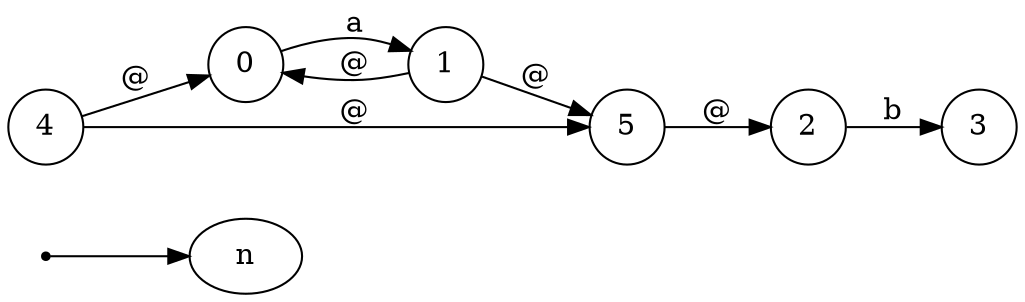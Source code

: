 digraph finite_state_machine {
	rankdir=LR size="8,5"
	ini [shape=point]
	ini -> n
	node [shape=doublecircle]
	n
	node [shape=circle]
	0 -> 1 [label=a]
	2 -> 3 [label=b]
	4 -> 5 [label="@"]
	4 -> 0 [label="@"]
	1 -> 0 [label="@"]
	1 -> 5 [label="@"]
	5 -> 2 [label="@"]
}
